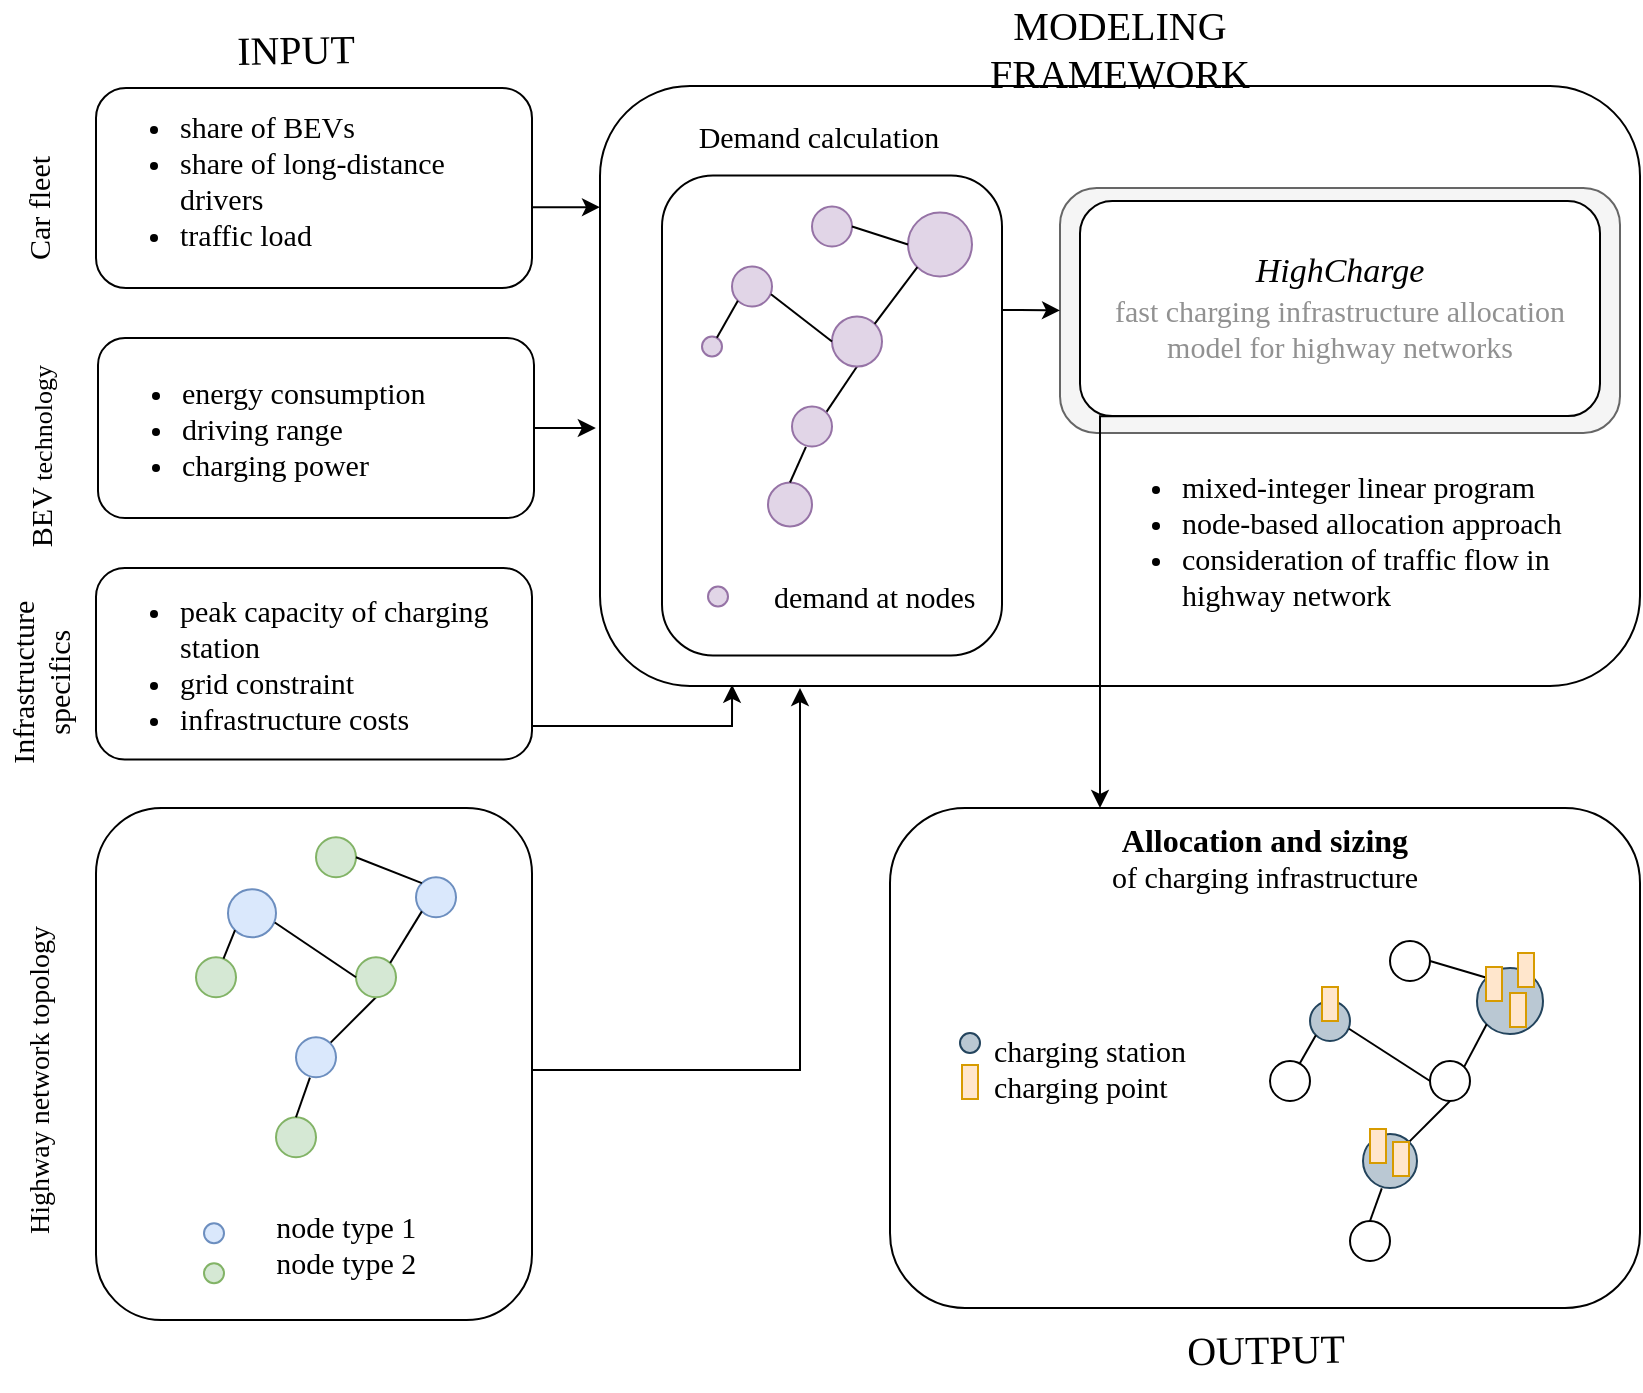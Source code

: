 <mxfile version="16.5.4" type="device"><diagram id="sQ2dr98Qm-r1vuddzboo" name="Page-1"><mxGraphModel dx="1422" dy="900" grid="1" gridSize="10" guides="1" tooltips="1" connect="1" arrows="1" fold="1" page="1" pageScale="2" pageWidth="827" pageHeight="1169" math="0" shadow="0"><root><mxCell id="0"/><mxCell id="1" parent="0"/><mxCell id="WMmFLRpyxT3N2E_b4kke-64" value="&lt;div style=&quot;font-size: 16px&quot;&gt;&lt;font face=&quot;Tahoma&quot;&gt;&lt;b&gt;Allocation and sizing &lt;/b&gt;&lt;br&gt;&lt;/font&gt;&lt;/div&gt;&lt;div style=&quot;font-size: 15px&quot;&gt;&lt;font style=&quot;font-size: 15px&quot; face=&quot;Tahoma&quot;&gt;of charging infrastructure&lt;/font&gt; &lt;br&gt;&lt;/div&gt;&lt;div&gt;&lt;br&gt;&lt;/div&gt;&lt;div&gt;&lt;br&gt;&lt;/div&gt;&lt;div&gt;&lt;br&gt;&lt;/div&gt;&lt;div&gt;&lt;br&gt;&lt;/div&gt;&lt;div style=&quot;font-size: 15px&quot; align=&quot;justify&quot;&gt;&lt;font style=&quot;font-size: 15px&quot; face=&quot;Tahoma&quot;&gt;&lt;span style=&quot;white-space: pre&quot;&gt;&#9;&lt;/span&gt;&lt;/font&gt;&amp;nbsp;&amp;nbsp;&amp;nbsp;&amp;nbsp;&amp;nbsp;&amp;nbsp;&amp;nbsp;&amp;nbsp;&amp;nbsp;&amp;nbsp;&amp;nbsp;&amp;nbsp;&amp;nbsp;&amp;nbsp;&amp;nbsp;&amp;nbsp;&amp;nbsp;&amp;nbsp;&amp;nbsp;&amp;nbsp;&amp;nbsp;&amp;nbsp;&amp;nbsp;&amp;nbsp;&amp;nbsp;&amp;nbsp;&amp;nbsp;&amp;nbsp;&amp;nbsp;&amp;nbsp;&amp;nbsp;&amp;nbsp;&amp;nbsp;&amp;nbsp;&amp;nbsp;&amp;nbsp;&amp;nbsp;&amp;nbsp;&amp;nbsp;&amp;nbsp;&amp;nbsp;&amp;nbsp;&amp;nbsp;&amp;nbsp;&amp;nbsp; &lt;br&gt;&lt;/div&gt;&lt;div style=&quot;font-size: 15px&quot; align=&quot;justify&quot;&gt;&amp;nbsp;&amp;nbsp; &lt;br&gt;&lt;/div&gt;" style="rounded=1;whiteSpace=wrap;html=1;align=center;verticalAlign=top;" parent="1" vertex="1"><mxGeometry x="545" y="430" width="375" height="250" as="geometry"/></mxCell><mxCell id="QbzxBFgPCD-nCuKMjeEs-1" value="&lt;div style=&quot;font-size: 15px&quot;&gt;&lt;font style=&quot;font-size: 15px&quot; face=&quot;Tahoma&quot;&gt;charging station&lt;/font&gt;&lt;/div&gt;&lt;div style=&quot;font-size: 15px&quot;&gt;&lt;font style=&quot;font-size: 15px&quot; face=&quot;Tahoma&quot;&gt;charging point&lt;br&gt;&lt;/font&gt;&lt;/div&gt;" style="rounded=1;whiteSpace=wrap;html=1;strokeColor=none;rotation=0;align=left;" parent="1" vertex="1"><mxGeometry x="595" y="531.62" width="160" height="57" as="geometry"/></mxCell><mxCell id="WMmFLRpyxT3N2E_b4kke-32" value="" style="rounded=1;whiteSpace=wrap;html=1;shadow=0;glass=0;sketch=0;fontFamily=Tahoma;fontSize=13;verticalAlign=top;" parent="1" vertex="1"><mxGeometry x="400" y="69" width="520" height="300" as="geometry"/></mxCell><mxCell id="WMmFLRpyxT3N2E_b4kke-63" value="" style="rounded=1;whiteSpace=wrap;html=1;shadow=0;glass=0;sketch=0;fontFamily=Tahoma;fontSize=12;fillColor=#f5f5f5;fontColor=#333333;strokeColor=#666666;" parent="1" vertex="1"><mxGeometry x="630" y="120" width="280" height="122.5" as="geometry"/></mxCell><mxCell id="QbzxBFgPCD-nCuKMjeEs-19" style="edgeStyle=orthogonalEdgeStyle;rounded=0;orthogonalLoop=1;jettySize=auto;html=1;entryX=-0.004;entryY=0.57;entryDx=0;entryDy=0;entryPerimeter=0;fontFamily=Tahoma;fontSize=14;" parent="1" source="WMmFLRpyxT3N2E_b4kke-2" target="WMmFLRpyxT3N2E_b4kke-32" edge="1"><mxGeometry relative="1" as="geometry"/></mxCell><mxCell id="WMmFLRpyxT3N2E_b4kke-2" value="&lt;ul style=&quot;font-size: 15px&quot;&gt;&lt;li style=&quot;font-size: 15px&quot;&gt;energy consumption &lt;/li&gt;&lt;li style=&quot;font-size: 15px&quot;&gt;driving range&lt;/li&gt;&lt;li style=&quot;font-size: 15px&quot;&gt;charging power&lt;br style=&quot;font-size: 15px&quot;&gt;&lt;/li&gt;&lt;/ul&gt;" style="rounded=1;whiteSpace=wrap;html=1;align=left;verticalAlign=middle;fontFamily=Tahoma;fontSize=15;" parent="1" vertex="1"><mxGeometry x="149" y="195" width="218" height="90" as="geometry"/></mxCell><mxCell id="QbzxBFgPCD-nCuKMjeEs-16" style="edgeStyle=orthogonalEdgeStyle;rounded=0;orthogonalLoop=1;jettySize=auto;html=1;entryX=0;entryY=0.202;entryDx=0;entryDy=0;entryPerimeter=0;fontFamily=Tahoma;fontSize=17;" parent="1" source="WMmFLRpyxT3N2E_b4kke-1" target="WMmFLRpyxT3N2E_b4kke-32" edge="1"><mxGeometry relative="1" as="geometry"><Array as="points"><mxPoint x="386" y="130"/></Array></mxGeometry></mxCell><mxCell id="WMmFLRpyxT3N2E_b4kke-1" value="&lt;br style=&quot;font-size: 15px&quot;&gt;&lt;ul style=&quot;font-size: 15px&quot;&gt;&lt;li style=&quot;font-size: 15px&quot;&gt;share of BEVs &lt;br style=&quot;font-size: 15px&quot;&gt;&lt;/li&gt;&lt;li style=&quot;font-size: 15px&quot;&gt;share of long-distance drivers&lt;/li&gt;&lt;li style=&quot;font-size: 15px&quot;&gt;traffic load&lt;br style=&quot;font-size: 15px&quot;&gt;&lt;/li&gt;&lt;/ul&gt;" style="rounded=1;whiteSpace=wrap;html=1;align=left;verticalAlign=bottom;fontFamily=Tahoma;fontSize=15;" parent="1" vertex="1"><mxGeometry x="148" y="70" width="218" height="100" as="geometry"/></mxCell><mxCell id="QbzxBFgPCD-nCuKMjeEs-7" style="edgeStyle=orthogonalEdgeStyle;rounded=0;orthogonalLoop=1;jettySize=auto;html=1;fontFamily=Tahoma;fontSize=17;entryX=0.127;entryY=0.998;entryDx=0;entryDy=0;entryPerimeter=0;" parent="1" source="WMmFLRpyxT3N2E_b4kke-3" target="WMmFLRpyxT3N2E_b4kke-32" edge="1"><mxGeometry relative="1" as="geometry"><mxPoint x="460" y="380" as="targetPoint"/><Array as="points"><mxPoint x="466" y="389"/></Array></mxGeometry></mxCell><mxCell id="WMmFLRpyxT3N2E_b4kke-3" value="&lt;ul style=&quot;font-size: 15px;&quot;&gt;&lt;li style=&quot;font-size: 15px;&quot;&gt;peak capacity of charging station &lt;br style=&quot;font-size: 15px;&quot;&gt;&lt;/li&gt;&lt;li style=&quot;font-size: 15px;&quot;&gt;grid constraint&lt;br style=&quot;font-size: 15px;&quot;&gt;&lt;/li&gt;&lt;li style=&quot;font-size: 15px;&quot;&gt;infrastructure costs&lt;br style=&quot;font-size: 15px;&quot;&gt;&lt;/li&gt;&lt;/ul&gt;" style="rounded=1;whiteSpace=wrap;html=1;align=left;verticalAlign=middle;fontFamily=Tahoma;fontSize=15;" parent="1" vertex="1"><mxGeometry x="148" y="310" width="218" height="95.75" as="geometry"/></mxCell><mxCell id="QbzxBFgPCD-nCuKMjeEs-6" style="edgeStyle=orthogonalEdgeStyle;rounded=0;orthogonalLoop=1;jettySize=auto;html=1;fontFamily=Tahoma;fontSize=17;" parent="1" source="WMmFLRpyxT3N2E_b4kke-4" edge="1"><mxGeometry relative="1" as="geometry"><mxPoint x="500" y="370" as="targetPoint"/><Array as="points"><mxPoint x="500" y="561"/><mxPoint x="500" y="370"/></Array></mxGeometry></mxCell><mxCell id="WMmFLRpyxT3N2E_b4kke-4" value="&lt;div style=&quot;font-size: 15px&quot; align=&quot;right&quot;&gt;&lt;font style=&quot;font-size: 15px&quot;&gt;&lt;br&gt;&lt;/font&gt;&lt;/div&gt;&lt;div style=&quot;font-size: 15px&quot; align=&quot;right&quot;&gt;&lt;font style=&quot;font-size: 15px&quot;&gt;&lt;br&gt;&lt;/font&gt;&lt;/div&gt;&lt;div style=&quot;font-size: 15px&quot; align=&quot;right&quot;&gt;&lt;font style=&quot;font-size: 15px&quot;&gt;&lt;br&gt;&lt;/font&gt;&lt;/div&gt;&lt;div style=&quot;font-size: 15px&quot; align=&quot;right&quot;&gt;&lt;font style=&quot;font-size: 15px&quot;&gt;&lt;br&gt;&lt;/font&gt;&lt;/div&gt;&lt;div style=&quot;font-size: 15px&quot; align=&quot;right&quot;&gt;&lt;font style=&quot;font-size: 15px&quot;&gt;&lt;br&gt;&lt;/font&gt;&lt;/div&gt;&lt;div style=&quot;font-size: 15px&quot; align=&quot;right&quot;&gt;&lt;font style=&quot;font-size: 15px&quot;&gt;&lt;br&gt;&lt;/font&gt;&lt;/div&gt;&lt;div style=&quot;font-size: 15px&quot; align=&quot;right&quot;&gt;&lt;font style=&quot;font-size: 15px&quot;&gt;&lt;br&gt;&lt;/font&gt;&lt;/div&gt;&lt;div style=&quot;font-size: 15px&quot; align=&quot;right&quot;&gt;&lt;font style=&quot;font-size: 15px&quot;&gt;&lt;br&gt;&lt;/font&gt;&lt;/div&gt;&lt;div style=&quot;font-size: 15px&quot; align=&quot;right&quot;&gt;&lt;font style=&quot;font-size: 15px&quot;&gt;&lt;br&gt;&lt;/font&gt;&lt;/div&gt;&lt;div style=&quot;font-size: 15px&quot; align=&quot;right&quot;&gt;&lt;font style=&quot;font-size: 15px&quot;&gt;&lt;br&gt;&lt;/font&gt;&lt;/div&gt;&lt;div style=&quot;font-size: 15px&quot;&gt;&lt;font style=&quot;font-size: 15px&quot;&gt;&lt;br&gt;&lt;/font&gt;&lt;/div&gt;&lt;div style=&quot;font-size: 15px&quot; align=&quot;left&quot;&gt;&lt;font style=&quot;font-size: 15px&quot; face=&quot;Tahoma&quot;&gt;node type 1 &amp;nbsp; &amp;nbsp; &amp;nbsp; &amp;nbsp; &amp;nbsp;&amp;nbsp;&amp;nbsp; &lt;br&gt;&lt;/font&gt;&lt;/div&gt;&lt;div style=&quot;font-size: 15px&quot; align=&quot;left&quot;&gt;&lt;font style=&quot;font-size: 15px&quot; face=&quot;Tahoma&quot;&gt;node type 2&amp;nbsp;&lt;/font&gt;&lt;font style=&quot;font-size: 15px&quot; face=&quot;Tahoma&quot;&gt; &lt;/font&gt;&lt;font style=&quot;font-size: 15px&quot; face=&quot;Tahoma&quot;&gt;&amp;nbsp; &amp;nbsp; &lt;/font&gt;&lt;font style=&quot;font-size: 15px&quot;&gt;&amp;nbsp; &amp;nbsp;&amp;nbsp; &amp;nbsp;&amp;nbsp;&amp;nbsp; &lt;br&gt;&lt;/font&gt;&lt;/div&gt;&lt;div style=&quot;font-size: 15px&quot; align=&quot;right&quot;&gt;&lt;font style=&quot;font-size: 15px&quot;&gt;&lt;br&gt;&lt;/font&gt;&lt;/div&gt;" style="rounded=1;whiteSpace=wrap;html=1;align=right;verticalAlign=middle;" parent="1" vertex="1"><mxGeometry x="148" y="430" width="218" height="256" as="geometry"/></mxCell><mxCell id="WMmFLRpyxT3N2E_b4kke-5" value="" style="ellipse;whiteSpace=wrap;html=1;aspect=fixed;fontFamily=Garamond;fontSize=14;fillColor=#d5e8d4;strokeColor=#82b366;" parent="1" vertex="1"><mxGeometry x="238" y="584.62" width="20" height="20" as="geometry"/></mxCell><mxCell id="WMmFLRpyxT3N2E_b4kke-6" value="" style="endArrow=none;html=1;rounded=0;fontFamily=Garamond;fontSize=14;entryX=0.5;entryY=1;entryDx=0;entryDy=0;exitX=1;exitY=0;exitDx=0;exitDy=0;" parent="1" source="WMmFLRpyxT3N2E_b4kke-21" target="WMmFLRpyxT3N2E_b4kke-8" edge="1"><mxGeometry width="50" height="50" relative="1" as="geometry"><mxPoint x="268" y="544.62" as="sourcePoint"/><mxPoint x="278" y="524.62" as="targetPoint"/></mxGeometry></mxCell><mxCell id="WMmFLRpyxT3N2E_b4kke-8" value="" style="ellipse;whiteSpace=wrap;html=1;aspect=fixed;fontFamily=Garamond;fontSize=14;fillColor=#d5e8d4;strokeColor=#82b366;" parent="1" vertex="1"><mxGeometry x="278" y="504.62" width="20" height="20" as="geometry"/></mxCell><mxCell id="WMmFLRpyxT3N2E_b4kke-9" value="" style="ellipse;whiteSpace=wrap;html=1;aspect=fixed;fontFamily=Garamond;fontSize=14;fillColor=#d5e8d4;strokeColor=#82b366;" parent="1" vertex="1"><mxGeometry x="198" y="504.62" width="20" height="20" as="geometry"/></mxCell><mxCell id="WMmFLRpyxT3N2E_b4kke-10" value="" style="ellipse;whiteSpace=wrap;html=1;aspect=fixed;fontFamily=Garamond;fontSize=14;fillColor=#dae8fc;strokeColor=#6c8ebf;" parent="1" vertex="1"><mxGeometry x="308" y="464.62" width="20" height="20" as="geometry"/></mxCell><mxCell id="WMmFLRpyxT3N2E_b4kke-11" value="" style="ellipse;whiteSpace=wrap;html=1;aspect=fixed;fontFamily=Garamond;fontSize=14;fillColor=#d5e8d4;strokeColor=#82b366;" parent="1" vertex="1"><mxGeometry x="258" y="444.62" width="20" height="20" as="geometry"/></mxCell><mxCell id="WMmFLRpyxT3N2E_b4kke-12" value="" style="ellipse;whiteSpace=wrap;html=1;aspect=fixed;fontFamily=Garamond;fontSize=14;fillColor=#dae8fc;strokeColor=#6c8ebf;" parent="1" vertex="1"><mxGeometry x="214" y="470.62" width="24" height="24" as="geometry"/></mxCell><mxCell id="WMmFLRpyxT3N2E_b4kke-13" value="" style="endArrow=none;html=1;rounded=0;fontFamily=Garamond;fontSize=14;entryX=0;entryY=1;entryDx=0;entryDy=0;" parent="1" source="WMmFLRpyxT3N2E_b4kke-9" target="WMmFLRpyxT3N2E_b4kke-12" edge="1"><mxGeometry width="50" height="50" relative="1" as="geometry"><mxPoint x="178" y="519.62" as="sourcePoint"/><mxPoint x="200" y="500.62" as="targetPoint"/></mxGeometry></mxCell><mxCell id="WMmFLRpyxT3N2E_b4kke-15" value="" style="endArrow=none;html=1;rounded=0;fontFamily=Garamond;fontSize=14;entryX=0;entryY=0.5;entryDx=0;entryDy=0;exitX=0.975;exitY=0.693;exitDx=0;exitDy=0;exitPerimeter=0;" parent="1" source="WMmFLRpyxT3N2E_b4kke-12" target="WMmFLRpyxT3N2E_b4kke-8" edge="1"><mxGeometry width="50" height="50" relative="1" as="geometry"><mxPoint x="208" y="494.62" as="sourcePoint"/><mxPoint x="258" y="444.62" as="targetPoint"/></mxGeometry></mxCell><mxCell id="WMmFLRpyxT3N2E_b4kke-17" value="" style="endArrow=none;html=1;rounded=0;fontFamily=Garamond;fontSize=14;exitX=1;exitY=0;exitDx=0;exitDy=0;entryX=0;entryY=1;entryDx=0;entryDy=0;" parent="1" source="WMmFLRpyxT3N2E_b4kke-8" target="WMmFLRpyxT3N2E_b4kke-10" edge="1"><mxGeometry width="50" height="50" relative="1" as="geometry"><mxPoint x="253" y="494.62" as="sourcePoint"/><mxPoint x="303" y="444.62" as="targetPoint"/></mxGeometry></mxCell><mxCell id="WMmFLRpyxT3N2E_b4kke-18" value="" style="endArrow=none;html=1;rounded=0;fontFamily=Garamond;fontSize=14;entryX=1;entryY=0.5;entryDx=0;entryDy=0;exitX=0;exitY=0;exitDx=0;exitDy=0;" parent="1" source="WMmFLRpyxT3N2E_b4kke-10" target="WMmFLRpyxT3N2E_b4kke-11" edge="1"><mxGeometry width="50" height="50" relative="1" as="geometry"><mxPoint x="198" y="494.62" as="sourcePoint"/><mxPoint x="248" y="444.62" as="targetPoint"/></mxGeometry></mxCell><mxCell id="WMmFLRpyxT3N2E_b4kke-21" value="" style="ellipse;whiteSpace=wrap;html=1;aspect=fixed;fontFamily=Garamond;fontSize=14;fillColor=#dae8fc;strokeColor=#6c8ebf;" parent="1" vertex="1"><mxGeometry x="248" y="544.62" width="20" height="20" as="geometry"/></mxCell><mxCell id="WMmFLRpyxT3N2E_b4kke-22" value="" style="endArrow=none;html=1;rounded=0;fontFamily=Garamond;fontSize=14;entryX=0.348;entryY=1.008;entryDx=0;entryDy=0;entryPerimeter=0;exitX=0.5;exitY=0;exitDx=0;exitDy=0;" parent="1" source="WMmFLRpyxT3N2E_b4kke-5" target="WMmFLRpyxT3N2E_b4kke-21" edge="1"><mxGeometry width="50" height="50" relative="1" as="geometry"><mxPoint x="268" y="544.62" as="sourcePoint"/><mxPoint x="318" y="494.62" as="targetPoint"/></mxGeometry></mxCell><mxCell id="WMmFLRpyxT3N2E_b4kke-24" value="" style="ellipse;whiteSpace=wrap;html=1;aspect=fixed;fontFamily=Garamond;fontSize=14;fillColor=#dae8fc;strokeColor=#6c8ebf;" parent="1" vertex="1"><mxGeometry x="202" y="637.62" width="10" height="10" as="geometry"/></mxCell><mxCell id="WMmFLRpyxT3N2E_b4kke-25" value="" style="ellipse;whiteSpace=wrap;html=1;aspect=fixed;fontFamily=Garamond;fontSize=14;fillColor=#d5e8d4;strokeColor=#82b366;" parent="1" vertex="1"><mxGeometry x="202" y="657.62" width="10" height="10" as="geometry"/></mxCell><mxCell id="WMmFLRpyxT3N2E_b4kke-26" value="&lt;font style=&quot;font-size: 15px&quot;&gt;Car fleet&lt;/font&gt;" style="rounded=1;whiteSpace=wrap;html=1;fontFamily=Tahoma;fontSize=14;strokeColor=none;rotation=-90;fillColor=none;" parent="1" vertex="1"><mxGeometry x="60" y="110" width="120" height="40" as="geometry"/></mxCell><mxCell id="WMmFLRpyxT3N2E_b4kke-27" value="&lt;font style=&quot;font-size: 15px&quot;&gt;BEV&lt;/font&gt; technology" style="rounded=1;whiteSpace=wrap;html=1;fontFamily=Tahoma;fontSize=13;strokeColor=none;rotation=-90;fillColor=none;" parent="1" vertex="1"><mxGeometry x="60" y="234.06" width="120" height="40" as="geometry"/></mxCell><mxCell id="WMmFLRpyxT3N2E_b4kke-28" value="&lt;div&gt;&lt;font style=&quot;font-size: 15px&quot;&gt;Infrastructure specifics&lt;/font&gt;&lt;/div&gt;" style="rounded=1;whiteSpace=wrap;html=1;fontFamily=Tahoma;fontSize=13;strokeColor=none;rotation=-90;fillColor=none;" parent="1" vertex="1"><mxGeometry x="60" y="347.12" width="120" height="40" as="geometry"/></mxCell><mxCell id="WMmFLRpyxT3N2E_b4kke-29" value="Highway network topology" style="rounded=1;whiteSpace=wrap;html=1;fontFamily=Tahoma;fontSize=14;strokeColor=none;rotation=-90;fillColor=none;" parent="1" vertex="1"><mxGeometry x="28.5" y="546.5" width="183" height="40" as="geometry"/></mxCell><mxCell id="WMmFLRpyxT3N2E_b4kke-82" style="edgeStyle=orthogonalEdgeStyle;rounded=0;orthogonalLoop=1;jettySize=auto;html=1;entryX=0;entryY=0.5;entryDx=0;entryDy=0;fontFamily=Tahoma;fontSize=20;fontColor=#919191;" parent="1" source="WMmFLRpyxT3N2E_b4kke-42" target="WMmFLRpyxT3N2E_b4kke-63" edge="1"><mxGeometry relative="1" as="geometry"><Array as="points"><mxPoint x="610" y="181"/><mxPoint x="610" y="181"/></Array></mxGeometry></mxCell><mxCell id="WMmFLRpyxT3N2E_b4kke-42" value="&lt;div style=&quot;font-size: 15px&quot; align=&quot;right&quot;&gt;&lt;font style=&quot;font-size: 15px&quot;&gt;&lt;br&gt;&lt;/font&gt;&lt;/div&gt;&lt;div style=&quot;font-size: 15px&quot; align=&quot;right&quot;&gt;&lt;font style=&quot;font-size: 15px&quot;&gt;&lt;br&gt;&lt;/font&gt;&lt;/div&gt;&lt;div style=&quot;font-size: 15px&quot; align=&quot;right&quot;&gt;&lt;font style=&quot;font-size: 15px&quot;&gt;&lt;br&gt;&lt;/font&gt;&lt;/div&gt;&lt;div style=&quot;font-size: 15px&quot; align=&quot;right&quot;&gt;&lt;font style=&quot;font-size: 15px&quot;&gt;&lt;br&gt;&lt;/font&gt;&lt;/div&gt;&lt;div style=&quot;font-size: 15px&quot; align=&quot;right&quot;&gt;&lt;font style=&quot;font-size: 15px&quot;&gt;&lt;br&gt;&lt;/font&gt;&lt;/div&gt;&lt;div style=&quot;font-size: 15px&quot; align=&quot;right&quot;&gt;&lt;font style=&quot;font-size: 15px&quot;&gt;&lt;br&gt;&lt;/font&gt;&lt;/div&gt;&lt;div style=&quot;font-size: 15px&quot; align=&quot;right&quot;&gt;&lt;font style=&quot;font-size: 15px&quot;&gt;&lt;br&gt;&lt;/font&gt;&lt;/div&gt;&lt;div style=&quot;font-size: 15px&quot; align=&quot;right&quot;&gt;&lt;font style=&quot;font-size: 15px&quot;&gt;&lt;br&gt;&lt;/font&gt;&lt;/div&gt;&lt;div style=&quot;font-size: 15px&quot; align=&quot;right&quot;&gt;&lt;font style=&quot;font-size: 15px&quot;&gt;&lt;br&gt;&lt;/font&gt;&lt;/div&gt;&lt;div style=&quot;font-size: 15px&quot; align=&quot;right&quot;&gt;&lt;font style=&quot;font-size: 15px&quot;&gt;&lt;br&gt;&lt;/font&gt;&lt;/div&gt;&lt;div style=&quot;font-size: 15px&quot; align=&quot;right&quot;&gt;&lt;font style=&quot;font-size: 15px&quot;&gt;&lt;br&gt;&lt;/font&gt;&lt;/div&gt;&lt;div style=&quot;font-size: 15px&quot; align=&quot;right&quot;&gt;&lt;font style=&quot;font-size: 15px&quot;&gt;&lt;br&gt;&lt;/font&gt;&lt;/div&gt;&lt;div style=&quot;font-size: 15px&quot; align=&quot;right&quot;&gt;&lt;font style=&quot;font-size: 15px&quot; face=&quot;Tahoma&quot;&gt;&amp;nbsp; demand at nodes&amp;nbsp; &amp;nbsp; &lt;br&gt;&lt;/font&gt;&lt;/div&gt;&lt;div style=&quot;font-size: 15px&quot; align=&quot;right&quot;&gt;&lt;font style=&quot;font-size: 15px&quot; face=&quot;Tahoma&quot;&gt;&amp;nbsp;&lt;/font&gt;&lt;font style=&quot;font-size: 15px&quot;&gt;&amp;nbsp; &lt;br&gt;&lt;/font&gt;&lt;/div&gt;&lt;div style=&quot;font-size: 15px&quot; align=&quot;right&quot;&gt;&lt;font style=&quot;font-size: 15px&quot;&gt;&lt;br&gt;&lt;/font&gt;&lt;/div&gt;" style="rounded=1;whiteSpace=wrap;html=1;align=right;verticalAlign=middle;" parent="1" vertex="1"><mxGeometry x="431" y="113.75" width="170" height="240" as="geometry"/></mxCell><mxCell id="WMmFLRpyxT3N2E_b4kke-43" value="" style="ellipse;whiteSpace=wrap;html=1;aspect=fixed;fontFamily=Garamond;fontSize=14;fillColor=#e1d5e7;strokeColor=#9673a6;" parent="1" vertex="1"><mxGeometry x="484" y="267.25" width="22" height="22" as="geometry"/></mxCell><mxCell id="WMmFLRpyxT3N2E_b4kke-44" value="" style="endArrow=none;html=1;rounded=0;fontFamily=Garamond;fontSize=14;entryX=0.5;entryY=1;entryDx=0;entryDy=0;exitX=1;exitY=0;exitDx=0;exitDy=0;" parent="1" source="WMmFLRpyxT3N2E_b4kke-54" target="WMmFLRpyxT3N2E_b4kke-45" edge="1"><mxGeometry width="50" height="50" relative="1" as="geometry"><mxPoint x="516" y="229.25" as="sourcePoint"/><mxPoint x="526" y="209.25" as="targetPoint"/></mxGeometry></mxCell><mxCell id="WMmFLRpyxT3N2E_b4kke-45" value="" style="ellipse;whiteSpace=wrap;html=1;aspect=fixed;fontFamily=Garamond;fontSize=14;fillColor=#e1d5e7;strokeColor=#9673a6;" parent="1" vertex="1"><mxGeometry x="516" y="184.25" width="25" height="25" as="geometry"/></mxCell><mxCell id="WMmFLRpyxT3N2E_b4kke-46" value="" style="ellipse;whiteSpace=wrap;html=1;aspect=fixed;fontFamily=Garamond;fontSize=14;fillColor=#e1d5e7;strokeColor=#9673a6;" parent="1" vertex="1"><mxGeometry x="451" y="194.25" width="10" height="10" as="geometry"/></mxCell><mxCell id="WMmFLRpyxT3N2E_b4kke-47" value="" style="ellipse;whiteSpace=wrap;html=1;aspect=fixed;fontFamily=Garamond;fontSize=14;fillColor=#e1d5e7;strokeColor=#9673a6;" parent="1" vertex="1"><mxGeometry x="554" y="132.25" width="32" height="32" as="geometry"/></mxCell><mxCell id="WMmFLRpyxT3N2E_b4kke-48" value="" style="ellipse;whiteSpace=wrap;html=1;aspect=fixed;fontFamily=Garamond;fontSize=14;fillColor=#e1d5e7;strokeColor=#9673a6;" parent="1" vertex="1"><mxGeometry x="506" y="129.25" width="20" height="20" as="geometry"/></mxCell><mxCell id="WMmFLRpyxT3N2E_b4kke-49" value="" style="ellipse;whiteSpace=wrap;html=1;aspect=fixed;fontFamily=Garamond;fontSize=14;fillColor=#e1d5e7;strokeColor=#9673a6;" parent="1" vertex="1"><mxGeometry x="466" y="159.25" width="20" height="20" as="geometry"/></mxCell><mxCell id="WMmFLRpyxT3N2E_b4kke-50" value="" style="endArrow=none;html=1;rounded=0;fontFamily=Garamond;fontSize=14;entryX=0;entryY=1;entryDx=0;entryDy=0;" parent="1" source="WMmFLRpyxT3N2E_b4kke-46" target="WMmFLRpyxT3N2E_b4kke-49" edge="1"><mxGeometry width="50" height="50" relative="1" as="geometry"><mxPoint x="426" y="204.25" as="sourcePoint"/><mxPoint x="448" y="185.25" as="targetPoint"/></mxGeometry></mxCell><mxCell id="WMmFLRpyxT3N2E_b4kke-51" value="" style="endArrow=none;html=1;rounded=0;fontFamily=Garamond;fontSize=14;entryX=0;entryY=0.5;entryDx=0;entryDy=0;exitX=0.975;exitY=0.693;exitDx=0;exitDy=0;exitPerimeter=0;" parent="1" source="WMmFLRpyxT3N2E_b4kke-49" target="WMmFLRpyxT3N2E_b4kke-45" edge="1"><mxGeometry width="50" height="50" relative="1" as="geometry"><mxPoint x="456" y="179.25" as="sourcePoint"/><mxPoint x="506" y="129.25" as="targetPoint"/></mxGeometry></mxCell><mxCell id="WMmFLRpyxT3N2E_b4kke-52" value="" style="endArrow=none;html=1;rounded=0;fontFamily=Garamond;fontSize=14;exitX=1;exitY=0;exitDx=0;exitDy=0;entryX=0;entryY=1;entryDx=0;entryDy=0;" parent="1" source="WMmFLRpyxT3N2E_b4kke-45" target="WMmFLRpyxT3N2E_b4kke-47" edge="1"><mxGeometry width="50" height="50" relative="1" as="geometry"><mxPoint x="501" y="179.25" as="sourcePoint"/><mxPoint x="551" y="129.25" as="targetPoint"/></mxGeometry></mxCell><mxCell id="WMmFLRpyxT3N2E_b4kke-53" value="" style="endArrow=none;html=1;rounded=0;fontFamily=Garamond;fontSize=14;entryX=1;entryY=0.5;entryDx=0;entryDy=0;exitX=0;exitY=0.5;exitDx=0;exitDy=0;" parent="1" source="WMmFLRpyxT3N2E_b4kke-47" target="WMmFLRpyxT3N2E_b4kke-48" edge="1"><mxGeometry width="50" height="50" relative="1" as="geometry"><mxPoint x="446" y="179.25" as="sourcePoint"/><mxPoint x="496" y="129.25" as="targetPoint"/></mxGeometry></mxCell><mxCell id="WMmFLRpyxT3N2E_b4kke-54" value="" style="ellipse;whiteSpace=wrap;html=1;aspect=fixed;fontFamily=Garamond;fontSize=14;fillColor=#e1d5e7;strokeColor=#9673a6;" parent="1" vertex="1"><mxGeometry x="496" y="229.25" width="20" height="20" as="geometry"/></mxCell><mxCell id="WMmFLRpyxT3N2E_b4kke-55" value="" style="endArrow=none;html=1;rounded=0;fontFamily=Garamond;fontSize=14;entryX=0.348;entryY=1.008;entryDx=0;entryDy=0;entryPerimeter=0;exitX=0.5;exitY=0;exitDx=0;exitDy=0;" parent="1" source="WMmFLRpyxT3N2E_b4kke-43" target="WMmFLRpyxT3N2E_b4kke-54" edge="1"><mxGeometry width="50" height="50" relative="1" as="geometry"><mxPoint x="516" y="229.25" as="sourcePoint"/><mxPoint x="566" y="179.25" as="targetPoint"/></mxGeometry></mxCell><mxCell id="WMmFLRpyxT3N2E_b4kke-57" value="" style="ellipse;whiteSpace=wrap;html=1;aspect=fixed;fontFamily=Garamond;fontSize=14;fillColor=#e1d5e7;strokeColor=#9673a6;" parent="1" vertex="1"><mxGeometry x="454" y="319.25" width="10" height="10" as="geometry"/></mxCell><mxCell id="WMmFLRpyxT3N2E_b4kke-59" value="&lt;div&gt;&lt;font style=&quot;font-size: 15px&quot;&gt;Demand calculation &lt;br&gt;&lt;/font&gt;&lt;/div&gt;" style="rounded=1;whiteSpace=wrap;html=1;fontFamily=Tahoma;fontSize=13;strokeColor=none;rotation=0;fillColor=none;" parent="1" vertex="1"><mxGeometry x="429" y="73.75" width="161" height="40" as="geometry"/></mxCell><mxCell id="QbzxBFgPCD-nCuKMjeEs-4" style="edgeStyle=orthogonalEdgeStyle;rounded=0;orthogonalLoop=1;jettySize=auto;html=1;exitX=0.25;exitY=1;exitDx=0;exitDy=0;fontFamily=Tahoma;fontSize=15;" parent="1" source="WMmFLRpyxT3N2E_b4kke-60" target="WMmFLRpyxT3N2E_b4kke-64" edge="1"><mxGeometry relative="1" as="geometry"><Array as="points"><mxPoint x="650" y="234"/></Array></mxGeometry></mxCell><mxCell id="WMmFLRpyxT3N2E_b4kke-60" value="&lt;div style=&quot;font-size: 17px&quot;&gt;&lt;i&gt;HighCharge&lt;/i&gt;&lt;font face=&quot;Tahoma&quot;&gt;&lt;br&gt;&lt;/font&gt;&lt;/div&gt;&lt;div style=&quot;font-size: 15px&quot;&gt;&lt;font style=&quot;font-size: 15px&quot; face=&quot;Tahoma&quot; color=&quot;#919191&quot;&gt;fast charging infrastructure allocation model for highway networks &lt;br&gt;&lt;/font&gt;&lt;/div&gt;" style="rounded=1;whiteSpace=wrap;html=1;shadow=0;glass=0;sketch=0;fontFamily=Tahoma;fontSize=12;" parent="1" vertex="1"><mxGeometry x="640" y="126.56" width="260" height="107.5" as="geometry"/></mxCell><mxCell id="WMmFLRpyxT3N2E_b4kke-61" value="&lt;font style=&quot;font-size: 20px&quot;&gt;INPUT&lt;/font&gt;" style="rounded=1;whiteSpace=wrap;html=1;fontFamily=Tahoma;fontSize=13;strokeColor=none;rotation=-1;fillColor=none;" parent="1" vertex="1"><mxGeometry x="188" y="30" width="120" height="40" as="geometry"/></mxCell><mxCell id="WMmFLRpyxT3N2E_b4kke-65" value="" style="ellipse;whiteSpace=wrap;html=1;aspect=fixed;fontFamily=Garamond;fontSize=14;" parent="1" vertex="1"><mxGeometry x="775" y="636.5" width="20" height="20" as="geometry"/></mxCell><mxCell id="WMmFLRpyxT3N2E_b4kke-66" value="" style="endArrow=none;html=1;rounded=0;fontFamily=Garamond;fontSize=14;entryX=0.5;entryY=1;entryDx=0;entryDy=0;exitX=1;exitY=0;exitDx=0;exitDy=0;" parent="1" source="WMmFLRpyxT3N2E_b4kke-76" target="WMmFLRpyxT3N2E_b4kke-67" edge="1"><mxGeometry width="50" height="50" relative="1" as="geometry"><mxPoint x="805" y="596.5" as="sourcePoint"/><mxPoint x="815" y="576.5" as="targetPoint"/></mxGeometry></mxCell><mxCell id="WMmFLRpyxT3N2E_b4kke-67" value="" style="ellipse;whiteSpace=wrap;html=1;aspect=fixed;fontFamily=Garamond;fontSize=14;" parent="1" vertex="1"><mxGeometry x="815" y="556.5" width="20" height="20" as="geometry"/></mxCell><mxCell id="WMmFLRpyxT3N2E_b4kke-68" value="" style="ellipse;whiteSpace=wrap;html=1;aspect=fixed;fontFamily=Garamond;fontSize=14;" parent="1" vertex="1"><mxGeometry x="735" y="556.5" width="20" height="20" as="geometry"/></mxCell><mxCell id="WMmFLRpyxT3N2E_b4kke-69" value="" style="ellipse;whiteSpace=wrap;html=1;aspect=fixed;fontFamily=Garamond;fontSize=14;fillColor=#bac8d3;strokeColor=#23445d;" parent="1" vertex="1"><mxGeometry x="838.5" y="510" width="33" height="33" as="geometry"/></mxCell><mxCell id="WMmFLRpyxT3N2E_b4kke-70" value="" style="ellipse;whiteSpace=wrap;html=1;aspect=fixed;fontFamily=Garamond;fontSize=14;" parent="1" vertex="1"><mxGeometry x="795" y="496.5" width="20" height="20" as="geometry"/></mxCell><mxCell id="WMmFLRpyxT3N2E_b4kke-71" value="" style="ellipse;whiteSpace=wrap;html=1;aspect=fixed;fontFamily=Garamond;fontSize=14;fillColor=#bac8d3;strokeColor=#23445d;" parent="1" vertex="1"><mxGeometry x="755" y="526.5" width="20" height="20" as="geometry"/></mxCell><mxCell id="WMmFLRpyxT3N2E_b4kke-72" value="" style="endArrow=none;html=1;rounded=0;fontFamily=Garamond;fontSize=14;entryX=0;entryY=1;entryDx=0;entryDy=0;" parent="1" source="WMmFLRpyxT3N2E_b4kke-68" target="WMmFLRpyxT3N2E_b4kke-71" edge="1"><mxGeometry width="50" height="50" relative="1" as="geometry"><mxPoint x="715" y="571.5" as="sourcePoint"/><mxPoint x="737" y="552.5" as="targetPoint"/></mxGeometry></mxCell><mxCell id="WMmFLRpyxT3N2E_b4kke-73" value="" style="endArrow=none;html=1;rounded=0;fontFamily=Garamond;fontSize=14;entryX=0;entryY=0.5;entryDx=0;entryDy=0;exitX=0.975;exitY=0.693;exitDx=0;exitDy=0;exitPerimeter=0;" parent="1" source="WMmFLRpyxT3N2E_b4kke-71" target="WMmFLRpyxT3N2E_b4kke-67" edge="1"><mxGeometry width="50" height="50" relative="1" as="geometry"><mxPoint x="745" y="546.5" as="sourcePoint"/><mxPoint x="795" y="496.5" as="targetPoint"/></mxGeometry></mxCell><mxCell id="WMmFLRpyxT3N2E_b4kke-74" value="" style="endArrow=none;html=1;rounded=0;fontFamily=Garamond;fontSize=14;exitX=1;exitY=0;exitDx=0;exitDy=0;entryX=0;entryY=1;entryDx=0;entryDy=0;" parent="1" source="WMmFLRpyxT3N2E_b4kke-67" target="WMmFLRpyxT3N2E_b4kke-69" edge="1"><mxGeometry width="50" height="50" relative="1" as="geometry"><mxPoint x="790" y="546.5" as="sourcePoint"/><mxPoint x="840" y="496.5" as="targetPoint"/></mxGeometry></mxCell><mxCell id="WMmFLRpyxT3N2E_b4kke-75" value="" style="endArrow=none;html=1;rounded=0;fontFamily=Garamond;fontSize=14;entryX=1;entryY=0.5;entryDx=0;entryDy=0;exitX=0;exitY=0;exitDx=0;exitDy=0;" parent="1" source="WMmFLRpyxT3N2E_b4kke-69" target="WMmFLRpyxT3N2E_b4kke-70" edge="1"><mxGeometry width="50" height="50" relative="1" as="geometry"><mxPoint x="735" y="546.5" as="sourcePoint"/><mxPoint x="785" y="496.5" as="targetPoint"/></mxGeometry></mxCell><mxCell id="WMmFLRpyxT3N2E_b4kke-76" value="" style="ellipse;whiteSpace=wrap;html=1;aspect=fixed;fontFamily=Garamond;fontSize=14;fillColor=#bac8d3;strokeColor=#23445d;" parent="1" vertex="1"><mxGeometry x="781.5" y="593" width="27" height="27" as="geometry"/></mxCell><mxCell id="WMmFLRpyxT3N2E_b4kke-77" value="" style="endArrow=none;html=1;rounded=0;fontFamily=Garamond;fontSize=14;entryX=0.348;entryY=1.008;entryDx=0;entryDy=0;entryPerimeter=0;exitX=0.5;exitY=0;exitDx=0;exitDy=0;" parent="1" source="WMmFLRpyxT3N2E_b4kke-65" target="WMmFLRpyxT3N2E_b4kke-76" edge="1"><mxGeometry width="50" height="50" relative="1" as="geometry"><mxPoint x="805" y="596.5" as="sourcePoint"/><mxPoint x="855" y="546.5" as="targetPoint"/></mxGeometry></mxCell><mxCell id="WMmFLRpyxT3N2E_b4kke-78" value="" style="ellipse;whiteSpace=wrap;html=1;aspect=fixed;fontFamily=Garamond;fontSize=14;fillColor=#bac8d3;strokeColor=#23445d;" parent="1" vertex="1"><mxGeometry x="580" y="542.5" width="10" height="10" as="geometry"/></mxCell><mxCell id="WMmFLRpyxT3N2E_b4kke-81" value="&lt;font style=&quot;font-size: 20px&quot;&gt;OUTPUT&lt;/font&gt;" style="rounded=1;whiteSpace=wrap;html=1;fontFamily=Tahoma;fontSize=13;strokeColor=none;rotation=-1;fillColor=none;" parent="1" vertex="1"><mxGeometry x="672.5" y="680" width="120" height="40" as="geometry"/></mxCell><mxCell id="WMmFLRpyxT3N2E_b4kke-95" value="&lt;font style=&quot;font-size: 20px&quot;&gt;MODELING FRAMEWORK&lt;/font&gt;" style="rounded=1;whiteSpace=wrap;html=1;fontFamily=Tahoma;fontSize=13;strokeColor=none;rotation=0;fillColor=none;" parent="1" vertex="1"><mxGeometry x="545" y="30" width="230" height="40" as="geometry"/></mxCell><mxCell id="2q74g1emSMA-bLlU3i3l-2" value="" style="rounded=0;whiteSpace=wrap;html=1;fillColor=#ffe6cc;strokeColor=#d79b00;" parent="1" vertex="1"><mxGeometry x="843" y="509.5" width="8" height="17" as="geometry"/></mxCell><mxCell id="2q74g1emSMA-bLlU3i3l-3" value="" style="rounded=0;whiteSpace=wrap;html=1;fillColor=#ffe6cc;strokeColor=#d79b00;" parent="1" vertex="1"><mxGeometry x="859" y="502.5" width="8" height="17" as="geometry"/></mxCell><mxCell id="2q74g1emSMA-bLlU3i3l-4" value="" style="rounded=0;whiteSpace=wrap;html=1;fillColor=#ffe6cc;strokeColor=#d79b00;" parent="1" vertex="1"><mxGeometry x="761" y="519.5" width="8" height="17" as="geometry"/></mxCell><mxCell id="2q74g1emSMA-bLlU3i3l-5" value="" style="rounded=0;whiteSpace=wrap;html=1;fillColor=#ffe6cc;strokeColor=#d79b00;" parent="1" vertex="1"><mxGeometry x="785" y="590.5" width="8" height="17" as="geometry"/></mxCell><mxCell id="2q74g1emSMA-bLlU3i3l-6" value="" style="rounded=0;whiteSpace=wrap;html=1;fillColor=#ffe6cc;strokeColor=#d79b00;" parent="1" vertex="1"><mxGeometry x="855" y="522.5" width="8" height="17" as="geometry"/></mxCell><mxCell id="2q74g1emSMA-bLlU3i3l-7" value="" style="rounded=0;whiteSpace=wrap;html=1;fillColor=#ffe6cc;strokeColor=#d79b00;" parent="1" vertex="1"><mxGeometry x="796.5" y="597" width="8" height="17" as="geometry"/></mxCell><mxCell id="2q74g1emSMA-bLlU3i3l-8" value="" style="rounded=0;whiteSpace=wrap;html=1;fillColor=#ffe6cc;strokeColor=#d79b00;" parent="1" vertex="1"><mxGeometry x="581" y="558.5" width="8" height="17" as="geometry"/></mxCell><mxCell id="QbzxBFgPCD-nCuKMjeEs-17" value="&lt;br style=&quot;font-size: 15px&quot;&gt;&lt;ul style=&quot;font-size: 15px&quot;&gt;&lt;li style=&quot;font-size: 15px&quot;&gt;mixed-integer linear program&lt;/li&gt;&lt;li style=&quot;font-size: 15px&quot;&gt;node-based allocation approach&lt;/li&gt;&lt;li style=&quot;font-size: 15px&quot;&gt;consideration of traffic flow in highway network &lt;br style=&quot;font-size: 15px&quot;&gt;&lt;/li&gt;&lt;/ul&gt;" style="rounded=1;whiteSpace=wrap;html=1;align=left;verticalAlign=bottom;fontFamily=Tahoma;fontSize=15;strokeColor=none;fillColor=none;" parent="1" vertex="1"><mxGeometry x="648.5" y="262.25" width="254.5" height="87.5" as="geometry"/></mxCell></root></mxGraphModel></diagram></mxfile>